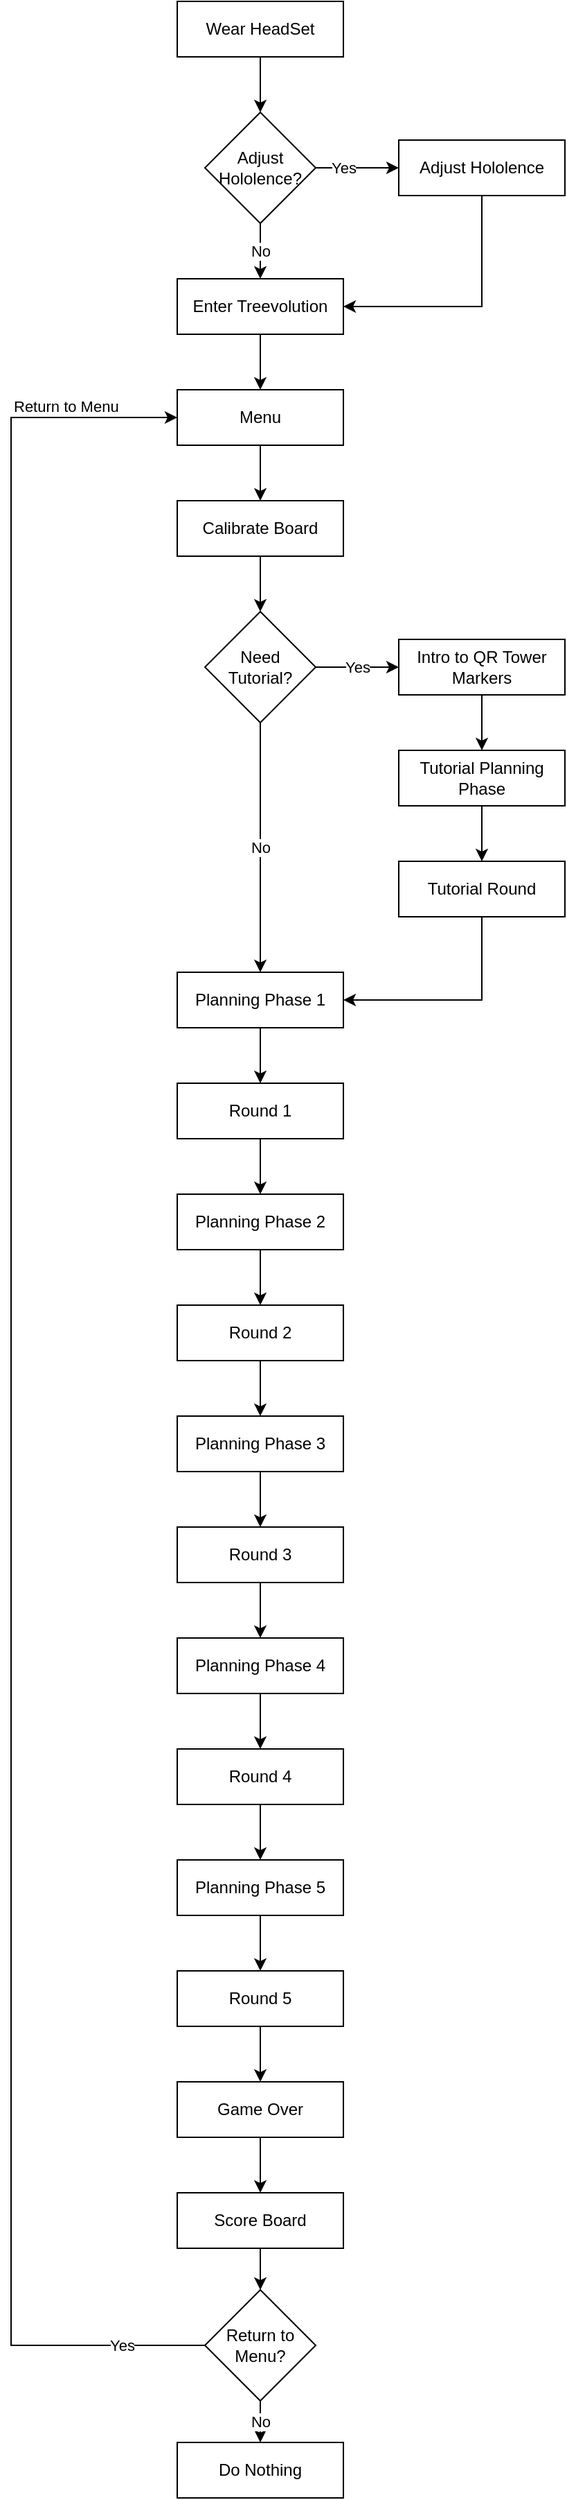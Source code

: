 <mxfile version="20.8.13" type="github">
  <diagram id="C5RBs43oDa-KdzZeNtuy" name="Page-1">
    <mxGraphModel dx="1050" dy="541" grid="1" gridSize="10" guides="1" tooltips="1" connect="1" arrows="1" fold="1" page="1" pageScale="1" pageWidth="827" pageHeight="1169" math="0" shadow="0">
      <root>
        <mxCell id="WIyWlLk6GJQsqaUBKTNV-0" />
        <mxCell id="WIyWlLk6GJQsqaUBKTNV-1" parent="WIyWlLk6GJQsqaUBKTNV-0" />
        <mxCell id="-h37mYGi952KiiFlhKIM-2" value="" style="edgeStyle=orthogonalEdgeStyle;rounded=0;orthogonalLoop=1;jettySize=auto;html=1;" edge="1" parent="WIyWlLk6GJQsqaUBKTNV-1" source="-h37mYGi952KiiFlhKIM-0" target="-h37mYGi952KiiFlhKIM-1">
          <mxGeometry relative="1" as="geometry" />
        </mxCell>
        <mxCell id="-h37mYGi952KiiFlhKIM-0" value="Wear HeadSet" style="rounded=0;whiteSpace=wrap;html=1;" vertex="1" parent="WIyWlLk6GJQsqaUBKTNV-1">
          <mxGeometry x="360" y="40" width="120" height="40" as="geometry" />
        </mxCell>
        <mxCell id="-h37mYGi952KiiFlhKIM-1" value="Adjust Hololence?" style="rhombus;whiteSpace=wrap;html=1;rounded=0;" vertex="1" parent="WIyWlLk6GJQsqaUBKTNV-1">
          <mxGeometry x="380" y="120" width="80" height="80" as="geometry" />
        </mxCell>
        <mxCell id="-h37mYGi952KiiFlhKIM-3" value="Adjust Hololence" style="whiteSpace=wrap;html=1;rounded=0;" vertex="1" parent="WIyWlLk6GJQsqaUBKTNV-1">
          <mxGeometry x="520" y="140" width="120" height="40" as="geometry" />
        </mxCell>
        <mxCell id="-h37mYGi952KiiFlhKIM-6" value="" style="endArrow=classic;html=1;rounded=0;exitX=1;exitY=0.5;exitDx=0;exitDy=0;entryX=0;entryY=0.5;entryDx=0;entryDy=0;" edge="1" parent="WIyWlLk6GJQsqaUBKTNV-1" source="-h37mYGi952KiiFlhKIM-1" target="-h37mYGi952KiiFlhKIM-3">
          <mxGeometry relative="1" as="geometry">
            <mxPoint x="330" y="220" as="sourcePoint" />
            <mxPoint x="490" y="220" as="targetPoint" />
          </mxGeometry>
        </mxCell>
        <mxCell id="-h37mYGi952KiiFlhKIM-7" value="Yes" style="edgeLabel;resizable=0;html=1;align=center;verticalAlign=middle;" connectable="0" vertex="1" parent="-h37mYGi952KiiFlhKIM-6">
          <mxGeometry relative="1" as="geometry">
            <mxPoint x="-10" as="offset" />
          </mxGeometry>
        </mxCell>
        <mxCell id="-h37mYGi952KiiFlhKIM-16" value="" style="edgeStyle=orthogonalEdgeStyle;rounded=0;orthogonalLoop=1;jettySize=auto;html=1;" edge="1" parent="WIyWlLk6GJQsqaUBKTNV-1" source="-h37mYGi952KiiFlhKIM-11" target="-h37mYGi952KiiFlhKIM-15">
          <mxGeometry relative="1" as="geometry" />
        </mxCell>
        <mxCell id="-h37mYGi952KiiFlhKIM-11" value="Enter Treevolution" style="whiteSpace=wrap;html=1;rounded=0;" vertex="1" parent="WIyWlLk6GJQsqaUBKTNV-1">
          <mxGeometry x="360" y="240" width="120" height="40" as="geometry" />
        </mxCell>
        <mxCell id="-h37mYGi952KiiFlhKIM-13" value="" style="endArrow=classic;html=1;rounded=0;exitX=0.5;exitY=1;exitDx=0;exitDy=0;entryX=0.5;entryY=0;entryDx=0;entryDy=0;" edge="1" parent="WIyWlLk6GJQsqaUBKTNV-1" source="-h37mYGi952KiiFlhKIM-1" target="-h37mYGi952KiiFlhKIM-11">
          <mxGeometry relative="1" as="geometry">
            <mxPoint x="360" y="320" as="sourcePoint" />
            <mxPoint x="460" y="320" as="targetPoint" />
          </mxGeometry>
        </mxCell>
        <mxCell id="-h37mYGi952KiiFlhKIM-14" value="No" style="edgeLabel;resizable=0;html=1;align=center;verticalAlign=middle;" connectable="0" vertex="1" parent="-h37mYGi952KiiFlhKIM-13">
          <mxGeometry relative="1" as="geometry" />
        </mxCell>
        <mxCell id="-h37mYGi952KiiFlhKIM-18" value="" style="edgeStyle=orthogonalEdgeStyle;rounded=0;orthogonalLoop=1;jettySize=auto;html=1;" edge="1" parent="WIyWlLk6GJQsqaUBKTNV-1" source="-h37mYGi952KiiFlhKIM-15" target="-h37mYGi952KiiFlhKIM-17">
          <mxGeometry relative="1" as="geometry" />
        </mxCell>
        <mxCell id="-h37mYGi952KiiFlhKIM-15" value="Menu" style="whiteSpace=wrap;html=1;rounded=0;" vertex="1" parent="WIyWlLk6GJQsqaUBKTNV-1">
          <mxGeometry x="360" y="320" width="120" height="40" as="geometry" />
        </mxCell>
        <mxCell id="-h37mYGi952KiiFlhKIM-20" value="" style="edgeStyle=orthogonalEdgeStyle;rounded=0;orthogonalLoop=1;jettySize=auto;html=1;" edge="1" parent="WIyWlLk6GJQsqaUBKTNV-1" source="-h37mYGi952KiiFlhKIM-17" target="-h37mYGi952KiiFlhKIM-19">
          <mxGeometry relative="1" as="geometry" />
        </mxCell>
        <mxCell id="-h37mYGi952KiiFlhKIM-17" value="Calibrate Board" style="whiteSpace=wrap;html=1;rounded=0;" vertex="1" parent="WIyWlLk6GJQsqaUBKTNV-1">
          <mxGeometry x="360" y="400" width="120" height="40" as="geometry" />
        </mxCell>
        <mxCell id="-h37mYGi952KiiFlhKIM-19" value="Need Tutorial?" style="rhombus;whiteSpace=wrap;html=1;rounded=0;" vertex="1" parent="WIyWlLk6GJQsqaUBKTNV-1">
          <mxGeometry x="380" y="480" width="80" height="80" as="geometry" />
        </mxCell>
        <mxCell id="-h37mYGi952KiiFlhKIM-27" value="" style="edgeStyle=orthogonalEdgeStyle;rounded=0;orthogonalLoop=1;jettySize=auto;html=1;" edge="1" parent="WIyWlLk6GJQsqaUBKTNV-1" source="-h37mYGi952KiiFlhKIM-21" target="-h37mYGi952KiiFlhKIM-26">
          <mxGeometry relative="1" as="geometry" />
        </mxCell>
        <mxCell id="-h37mYGi952KiiFlhKIM-21" value="Intro to QR Tower Markers" style="whiteSpace=wrap;html=1;rounded=0;" vertex="1" parent="WIyWlLk6GJQsqaUBKTNV-1">
          <mxGeometry x="520" y="500" width="120" height="40" as="geometry" />
        </mxCell>
        <mxCell id="-h37mYGi952KiiFlhKIM-22" value="" style="endArrow=classic;html=1;rounded=0;exitX=1;exitY=0.5;exitDx=0;exitDy=0;entryX=0;entryY=0.5;entryDx=0;entryDy=0;" edge="1" parent="WIyWlLk6GJQsqaUBKTNV-1" source="-h37mYGi952KiiFlhKIM-19" target="-h37mYGi952KiiFlhKIM-21">
          <mxGeometry relative="1" as="geometry">
            <mxPoint x="360" y="690" as="sourcePoint" />
            <mxPoint x="460" y="690" as="targetPoint" />
          </mxGeometry>
        </mxCell>
        <mxCell id="-h37mYGi952KiiFlhKIM-23" value="Yes" style="edgeLabel;resizable=0;html=1;align=center;verticalAlign=middle;" connectable="0" vertex="1" parent="-h37mYGi952KiiFlhKIM-22">
          <mxGeometry relative="1" as="geometry" />
        </mxCell>
        <mxCell id="-h37mYGi952KiiFlhKIM-32" value="" style="edgeStyle=orthogonalEdgeStyle;rounded=0;orthogonalLoop=1;jettySize=auto;html=1;" edge="1" parent="WIyWlLk6GJQsqaUBKTNV-1" source="-h37mYGi952KiiFlhKIM-24" target="-h37mYGi952KiiFlhKIM-31">
          <mxGeometry relative="1" as="geometry" />
        </mxCell>
        <mxCell id="-h37mYGi952KiiFlhKIM-24" value="Planning Phase 1" style="whiteSpace=wrap;html=1;rounded=0;" vertex="1" parent="WIyWlLk6GJQsqaUBKTNV-1">
          <mxGeometry x="360" y="740" width="120" height="40" as="geometry" />
        </mxCell>
        <mxCell id="-h37mYGi952KiiFlhKIM-29" value="" style="edgeStyle=orthogonalEdgeStyle;rounded=0;orthogonalLoop=1;jettySize=auto;html=1;" edge="1" parent="WIyWlLk6GJQsqaUBKTNV-1" source="-h37mYGi952KiiFlhKIM-26" target="-h37mYGi952KiiFlhKIM-28">
          <mxGeometry relative="1" as="geometry" />
        </mxCell>
        <mxCell id="-h37mYGi952KiiFlhKIM-26" value="Tutorial Planning Phase" style="whiteSpace=wrap;html=1;rounded=0;" vertex="1" parent="WIyWlLk6GJQsqaUBKTNV-1">
          <mxGeometry x="520" y="580" width="120" height="40" as="geometry" />
        </mxCell>
        <mxCell id="-h37mYGi952KiiFlhKIM-28" value="Tutorial Round" style="whiteSpace=wrap;html=1;rounded=0;" vertex="1" parent="WIyWlLk6GJQsqaUBKTNV-1">
          <mxGeometry x="520" y="660" width="120" height="40" as="geometry" />
        </mxCell>
        <mxCell id="-h37mYGi952KiiFlhKIM-30" value="" style="endArrow=classic;html=1;rounded=0;exitX=0.5;exitY=1;exitDx=0;exitDy=0;entryX=1;entryY=0.5;entryDx=0;entryDy=0;" edge="1" parent="WIyWlLk6GJQsqaUBKTNV-1" source="-h37mYGi952KiiFlhKIM-28" target="-h37mYGi952KiiFlhKIM-24">
          <mxGeometry width="50" height="50" relative="1" as="geometry">
            <mxPoint x="390" y="1200" as="sourcePoint" />
            <mxPoint x="440" y="1150" as="targetPoint" />
            <Array as="points">
              <mxPoint x="580" y="760" />
            </Array>
          </mxGeometry>
        </mxCell>
        <mxCell id="-h37mYGi952KiiFlhKIM-34" value="" style="edgeStyle=orthogonalEdgeStyle;rounded=0;orthogonalLoop=1;jettySize=auto;html=1;" edge="1" parent="WIyWlLk6GJQsqaUBKTNV-1" source="-h37mYGi952KiiFlhKIM-31" target="-h37mYGi952KiiFlhKIM-33">
          <mxGeometry relative="1" as="geometry" />
        </mxCell>
        <mxCell id="-h37mYGi952KiiFlhKIM-31" value="Round 1" style="whiteSpace=wrap;html=1;rounded=0;" vertex="1" parent="WIyWlLk6GJQsqaUBKTNV-1">
          <mxGeometry x="360" y="820" width="120" height="40" as="geometry" />
        </mxCell>
        <mxCell id="-h37mYGi952KiiFlhKIM-36" value="" style="edgeStyle=orthogonalEdgeStyle;rounded=0;orthogonalLoop=1;jettySize=auto;html=1;" edge="1" parent="WIyWlLk6GJQsqaUBKTNV-1" source="-h37mYGi952KiiFlhKIM-33" target="-h37mYGi952KiiFlhKIM-35">
          <mxGeometry relative="1" as="geometry" />
        </mxCell>
        <mxCell id="-h37mYGi952KiiFlhKIM-33" value="Planning Phase 2" style="whiteSpace=wrap;html=1;rounded=0;" vertex="1" parent="WIyWlLk6GJQsqaUBKTNV-1">
          <mxGeometry x="360" y="900" width="120" height="40" as="geometry" />
        </mxCell>
        <mxCell id="-h37mYGi952KiiFlhKIM-38" value="" style="edgeStyle=orthogonalEdgeStyle;rounded=0;orthogonalLoop=1;jettySize=auto;html=1;" edge="1" parent="WIyWlLk6GJQsqaUBKTNV-1" source="-h37mYGi952KiiFlhKIM-35" target="-h37mYGi952KiiFlhKIM-37">
          <mxGeometry relative="1" as="geometry" />
        </mxCell>
        <mxCell id="-h37mYGi952KiiFlhKIM-35" value="Round 2" style="whiteSpace=wrap;html=1;rounded=0;" vertex="1" parent="WIyWlLk6GJQsqaUBKTNV-1">
          <mxGeometry x="360" y="980" width="120" height="40" as="geometry" />
        </mxCell>
        <mxCell id="-h37mYGi952KiiFlhKIM-37" value="Planning Phase 3" style="whiteSpace=wrap;html=1;rounded=0;" vertex="1" parent="WIyWlLk6GJQsqaUBKTNV-1">
          <mxGeometry x="360" y="1060" width="120" height="40" as="geometry" />
        </mxCell>
        <mxCell id="-h37mYGi952KiiFlhKIM-43" value="" style="edgeStyle=orthogonalEdgeStyle;rounded=0;orthogonalLoop=1;jettySize=auto;html=1;" edge="1" parent="WIyWlLk6GJQsqaUBKTNV-1" source="-h37mYGi952KiiFlhKIM-40" target="-h37mYGi952KiiFlhKIM-42">
          <mxGeometry relative="1" as="geometry" />
        </mxCell>
        <mxCell id="-h37mYGi952KiiFlhKIM-40" value="Round 3" style="whiteSpace=wrap;html=1;rounded=0;" vertex="1" parent="WIyWlLk6GJQsqaUBKTNV-1">
          <mxGeometry x="360" y="1140" width="120" height="40" as="geometry" />
        </mxCell>
        <mxCell id="-h37mYGi952KiiFlhKIM-41" value="" style="endArrow=classic;html=1;rounded=0;exitX=0.5;exitY=1;exitDx=0;exitDy=0;entryX=0.5;entryY=0;entryDx=0;entryDy=0;" edge="1" parent="WIyWlLk6GJQsqaUBKTNV-1" source="-h37mYGi952KiiFlhKIM-37" target="-h37mYGi952KiiFlhKIM-40">
          <mxGeometry width="50" height="50" relative="1" as="geometry">
            <mxPoint x="390" y="1900" as="sourcePoint" />
            <mxPoint x="440" y="1850" as="targetPoint" />
          </mxGeometry>
        </mxCell>
        <mxCell id="-h37mYGi952KiiFlhKIM-45" value="" style="edgeStyle=orthogonalEdgeStyle;rounded=0;orthogonalLoop=1;jettySize=auto;html=1;" edge="1" parent="WIyWlLk6GJQsqaUBKTNV-1" source="-h37mYGi952KiiFlhKIM-42" target="-h37mYGi952KiiFlhKIM-44">
          <mxGeometry relative="1" as="geometry" />
        </mxCell>
        <mxCell id="-h37mYGi952KiiFlhKIM-42" value="Planning Phase 4" style="whiteSpace=wrap;html=1;rounded=0;" vertex="1" parent="WIyWlLk6GJQsqaUBKTNV-1">
          <mxGeometry x="360" y="1220" width="120" height="40" as="geometry" />
        </mxCell>
        <mxCell id="-h37mYGi952KiiFlhKIM-47" value="" style="edgeStyle=orthogonalEdgeStyle;rounded=0;orthogonalLoop=1;jettySize=auto;html=1;" edge="1" parent="WIyWlLk6GJQsqaUBKTNV-1" source="-h37mYGi952KiiFlhKIM-44" target="-h37mYGi952KiiFlhKIM-46">
          <mxGeometry relative="1" as="geometry" />
        </mxCell>
        <mxCell id="-h37mYGi952KiiFlhKIM-44" value="Round 4" style="whiteSpace=wrap;html=1;rounded=0;" vertex="1" parent="WIyWlLk6GJQsqaUBKTNV-1">
          <mxGeometry x="360" y="1300" width="120" height="40" as="geometry" />
        </mxCell>
        <mxCell id="-h37mYGi952KiiFlhKIM-49" value="" style="edgeStyle=orthogonalEdgeStyle;rounded=0;orthogonalLoop=1;jettySize=auto;html=1;entryX=0.5;entryY=0;entryDx=0;entryDy=0;" edge="1" parent="WIyWlLk6GJQsqaUBKTNV-1" source="-h37mYGi952KiiFlhKIM-46" target="-h37mYGi952KiiFlhKIM-50">
          <mxGeometry relative="1" as="geometry">
            <mxPoint x="410" y="2450" as="targetPoint" />
          </mxGeometry>
        </mxCell>
        <mxCell id="-h37mYGi952KiiFlhKIM-46" value="Planning Phase 5" style="whiteSpace=wrap;html=1;rounded=0;" vertex="1" parent="WIyWlLk6GJQsqaUBKTNV-1">
          <mxGeometry x="360" y="1380" width="120" height="40" as="geometry" />
        </mxCell>
        <mxCell id="-h37mYGi952KiiFlhKIM-50" value="Round 5" style="rounded=0;whiteSpace=wrap;html=1;" vertex="1" parent="WIyWlLk6GJQsqaUBKTNV-1">
          <mxGeometry x="360" y="1460" width="120" height="40" as="geometry" />
        </mxCell>
        <mxCell id="-h37mYGi952KiiFlhKIM-54" value="" style="edgeStyle=orthogonalEdgeStyle;rounded=0;orthogonalLoop=1;jettySize=auto;html=1;" edge="1" parent="WIyWlLk6GJQsqaUBKTNV-1" source="-h37mYGi952KiiFlhKIM-51" target="-h37mYGi952KiiFlhKIM-53">
          <mxGeometry relative="1" as="geometry" />
        </mxCell>
        <mxCell id="-h37mYGi952KiiFlhKIM-51" value="Game Over" style="whiteSpace=wrap;html=1;rounded=0;" vertex="1" parent="WIyWlLk6GJQsqaUBKTNV-1">
          <mxGeometry x="360" y="1540" width="120" height="40" as="geometry" />
        </mxCell>
        <mxCell id="-h37mYGi952KiiFlhKIM-52" value="" style="endArrow=classic;html=1;rounded=0;exitX=0.5;exitY=1;exitDx=0;exitDy=0;entryX=0.5;entryY=0;entryDx=0;entryDy=0;" edge="1" parent="WIyWlLk6GJQsqaUBKTNV-1" source="-h37mYGi952KiiFlhKIM-50" target="-h37mYGi952KiiFlhKIM-51">
          <mxGeometry width="50" height="50" relative="1" as="geometry">
            <mxPoint x="390" y="2520" as="sourcePoint" />
            <mxPoint x="440" y="2470" as="targetPoint" />
          </mxGeometry>
        </mxCell>
        <mxCell id="-h37mYGi952KiiFlhKIM-53" value="Score Board" style="whiteSpace=wrap;html=1;rounded=0;" vertex="1" parent="WIyWlLk6GJQsqaUBKTNV-1">
          <mxGeometry x="360" y="1620" width="120" height="40" as="geometry" />
        </mxCell>
        <mxCell id="-h37mYGi952KiiFlhKIM-55" value="Return to Menu?" style="rhombus;whiteSpace=wrap;html=1;rounded=0;" vertex="1" parent="WIyWlLk6GJQsqaUBKTNV-1">
          <mxGeometry x="380" y="1690" width="80" height="80" as="geometry" />
        </mxCell>
        <mxCell id="-h37mYGi952KiiFlhKIM-56" value="" style="endArrow=classic;html=1;rounded=0;exitX=0.5;exitY=1;exitDx=0;exitDy=0;entryX=0.5;entryY=0;entryDx=0;entryDy=0;" edge="1" parent="WIyWlLk6GJQsqaUBKTNV-1" source="-h37mYGi952KiiFlhKIM-53" target="-h37mYGi952KiiFlhKIM-55">
          <mxGeometry width="50" height="50" relative="1" as="geometry">
            <mxPoint x="390" y="2820" as="sourcePoint" />
            <mxPoint x="440" y="2770" as="targetPoint" />
          </mxGeometry>
        </mxCell>
        <mxCell id="-h37mYGi952KiiFlhKIM-57" value="Do Nothing" style="whiteSpace=wrap;html=1;rounded=0;" vertex="1" parent="WIyWlLk6GJQsqaUBKTNV-1">
          <mxGeometry x="360" y="1800" width="120" height="40" as="geometry" />
        </mxCell>
        <mxCell id="-h37mYGi952KiiFlhKIM-59" value="" style="endArrow=classic;html=1;rounded=0;exitX=0.5;exitY=1;exitDx=0;exitDy=0;entryX=0.5;entryY=0;entryDx=0;entryDy=0;" edge="1" parent="WIyWlLk6GJQsqaUBKTNV-1" source="-h37mYGi952KiiFlhKIM-55" target="-h37mYGi952KiiFlhKIM-57">
          <mxGeometry relative="1" as="geometry">
            <mxPoint x="360" y="2790" as="sourcePoint" />
            <mxPoint x="460" y="2790" as="targetPoint" />
          </mxGeometry>
        </mxCell>
        <mxCell id="-h37mYGi952KiiFlhKIM-60" value="No" style="edgeLabel;resizable=0;html=1;align=center;verticalAlign=middle;" connectable="0" vertex="1" parent="-h37mYGi952KiiFlhKIM-59">
          <mxGeometry relative="1" as="geometry" />
        </mxCell>
        <mxCell id="-h37mYGi952KiiFlhKIM-63" value="" style="endArrow=classic;html=1;rounded=0;exitX=0;exitY=0.5;exitDx=0;exitDy=0;entryX=0;entryY=0.5;entryDx=0;entryDy=0;" edge="1" parent="WIyWlLk6GJQsqaUBKTNV-1" source="-h37mYGi952KiiFlhKIM-55" target="-h37mYGi952KiiFlhKIM-15">
          <mxGeometry relative="1" as="geometry">
            <mxPoint x="330" y="2690" as="sourcePoint" />
            <mxPoint x="240" y="550" as="targetPoint" />
            <Array as="points">
              <mxPoint x="240" y="1730" />
              <mxPoint x="240" y="340" />
            </Array>
          </mxGeometry>
        </mxCell>
        <mxCell id="-h37mYGi952KiiFlhKIM-64" value="Yes" style="edgeLabel;resizable=0;html=1;align=center;verticalAlign=middle;" connectable="0" vertex="1" parent="-h37mYGi952KiiFlhKIM-63">
          <mxGeometry relative="1" as="geometry">
            <mxPoint x="80" y="685" as="offset" />
          </mxGeometry>
        </mxCell>
        <mxCell id="-h37mYGi952KiiFlhKIM-65" value="Return to Menu" style="edgeLabel;resizable=0;html=1;align=left;verticalAlign=bottom;" connectable="0" vertex="1" parent="-h37mYGi952KiiFlhKIM-63">
          <mxGeometry x="-1" relative="1" as="geometry">
            <mxPoint x="-140" y="-1390" as="offset" />
          </mxGeometry>
        </mxCell>
        <mxCell id="-h37mYGi952KiiFlhKIM-66" value="" style="endArrow=classic;html=1;rounded=0;exitX=0.5;exitY=1;exitDx=0;exitDy=0;entryX=1;entryY=0.5;entryDx=0;entryDy=0;" edge="1" parent="WIyWlLk6GJQsqaUBKTNV-1" source="-h37mYGi952KiiFlhKIM-3" target="-h37mYGi952KiiFlhKIM-11">
          <mxGeometry width="50" height="50" relative="1" as="geometry">
            <mxPoint x="390" y="320" as="sourcePoint" />
            <mxPoint x="440" y="270" as="targetPoint" />
            <Array as="points">
              <mxPoint x="580" y="260" />
            </Array>
          </mxGeometry>
        </mxCell>
        <mxCell id="-h37mYGi952KiiFlhKIM-67" value="" style="endArrow=classic;html=1;rounded=0;exitX=0.5;exitY=1;exitDx=0;exitDy=0;entryX=0.5;entryY=0;entryDx=0;entryDy=0;" edge="1" parent="WIyWlLk6GJQsqaUBKTNV-1" source="-h37mYGi952KiiFlhKIM-19" target="-h37mYGi952KiiFlhKIM-24">
          <mxGeometry relative="1" as="geometry">
            <mxPoint x="360" y="500" as="sourcePoint" />
            <mxPoint x="460" y="500" as="targetPoint" />
          </mxGeometry>
        </mxCell>
        <mxCell id="-h37mYGi952KiiFlhKIM-68" value="No" style="edgeLabel;resizable=0;html=1;align=center;verticalAlign=middle;" connectable="0" vertex="1" parent="-h37mYGi952KiiFlhKIM-67">
          <mxGeometry relative="1" as="geometry" />
        </mxCell>
      </root>
    </mxGraphModel>
  </diagram>
</mxfile>
